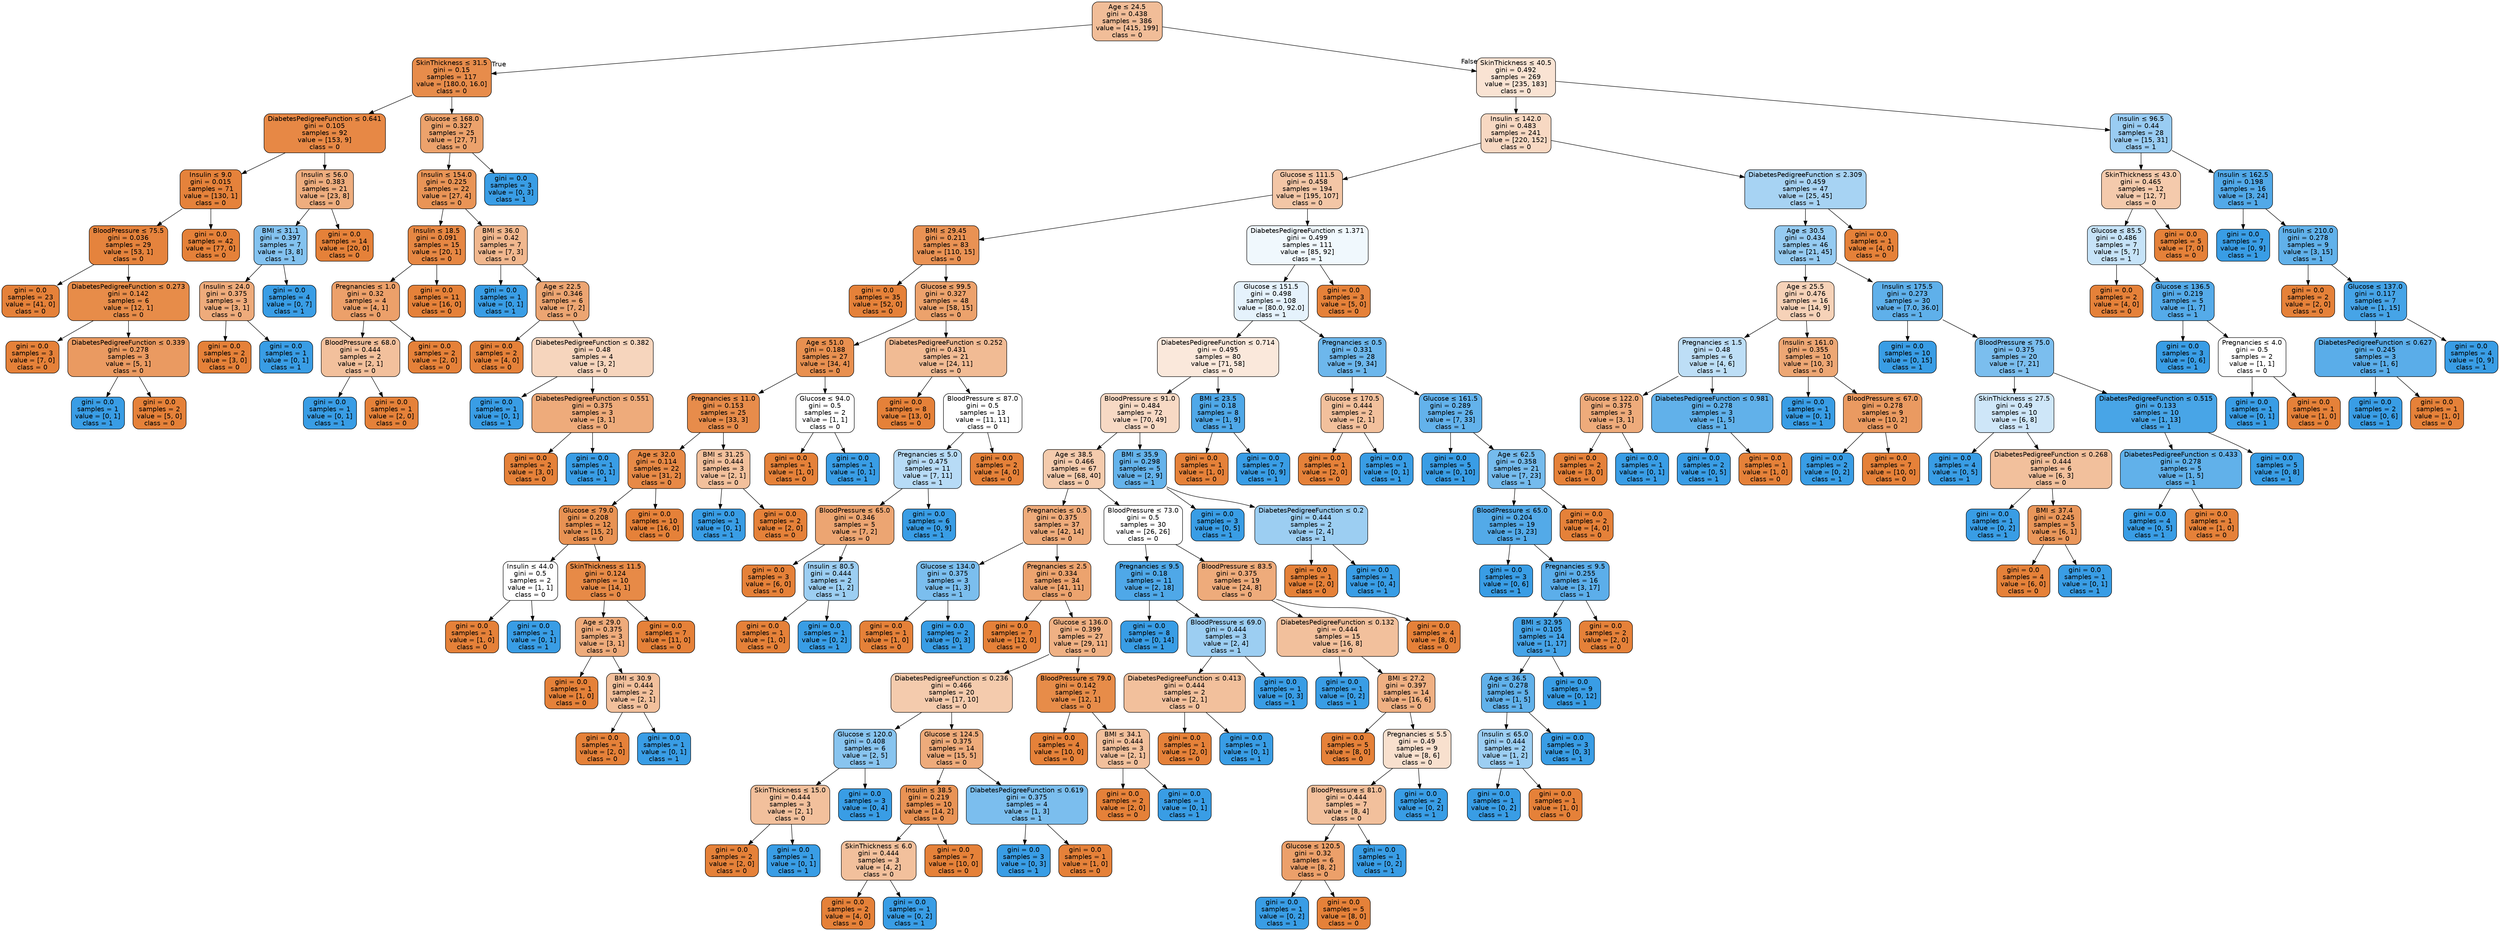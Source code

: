digraph Tree {
node [shape=box, style="filled, rounded", color="black", fontname="helvetica"] ;
edge [fontname="helvetica"] ;
0 [label=<Age &le; 24.5<br/>gini = 0.438<br/>samples = 386<br/>value = [415, 199]<br/>class = 0>, fillcolor="#f1bd98"] ;
1 [label=<SkinThickness &le; 31.5<br/>gini = 0.15<br/>samples = 117<br/>value = [180.0, 16.0]<br/>class = 0>, fillcolor="#e78c4b"] ;
0 -> 1 [labeldistance=2.5, labelangle=45, headlabel="True"] ;
2 [label=<DiabetesPedigreeFunction &le; 0.641<br/>gini = 0.105<br/>samples = 92<br/>value = [153, 9]<br/>class = 0>, fillcolor="#e78845"] ;
1 -> 2 ;
3 [label=<Insulin &le; 9.0<br/>gini = 0.015<br/>samples = 71<br/>value = [130, 1]<br/>class = 0>, fillcolor="#e5823b"] ;
2 -> 3 ;
4 [label=<BloodPressure &le; 75.5<br/>gini = 0.036<br/>samples = 29<br/>value = [53, 1]<br/>class = 0>, fillcolor="#e5833d"] ;
3 -> 4 ;
5 [label=<gini = 0.0<br/>samples = 23<br/>value = [41, 0]<br/>class = 0>, fillcolor="#e58139"] ;
4 -> 5 ;
6 [label=<DiabetesPedigreeFunction &le; 0.273<br/>gini = 0.142<br/>samples = 6<br/>value = [12, 1]<br/>class = 0>, fillcolor="#e78c49"] ;
4 -> 6 ;
7 [label=<gini = 0.0<br/>samples = 3<br/>value = [7, 0]<br/>class = 0>, fillcolor="#e58139"] ;
6 -> 7 ;
8 [label=<DiabetesPedigreeFunction &le; 0.339<br/>gini = 0.278<br/>samples = 3<br/>value = [5, 1]<br/>class = 0>, fillcolor="#ea9a61"] ;
6 -> 8 ;
9 [label=<gini = 0.0<br/>samples = 1<br/>value = [0, 1]<br/>class = 1>, fillcolor="#399de5"] ;
8 -> 9 ;
10 [label=<gini = 0.0<br/>samples = 2<br/>value = [5, 0]<br/>class = 0>, fillcolor="#e58139"] ;
8 -> 10 ;
11 [label=<gini = 0.0<br/>samples = 42<br/>value = [77, 0]<br/>class = 0>, fillcolor="#e58139"] ;
3 -> 11 ;
12 [label=<Insulin &le; 56.0<br/>gini = 0.383<br/>samples = 21<br/>value = [23, 8]<br/>class = 0>, fillcolor="#eead7e"] ;
2 -> 12 ;
13 [label=<BMI &le; 31.1<br/>gini = 0.397<br/>samples = 7<br/>value = [3, 8]<br/>class = 1>, fillcolor="#83c2ef"] ;
12 -> 13 ;
14 [label=<Insulin &le; 24.0<br/>gini = 0.375<br/>samples = 3<br/>value = [3, 1]<br/>class = 0>, fillcolor="#eeab7b"] ;
13 -> 14 ;
15 [label=<gini = 0.0<br/>samples = 2<br/>value = [3, 0]<br/>class = 0>, fillcolor="#e58139"] ;
14 -> 15 ;
16 [label=<gini = 0.0<br/>samples = 1<br/>value = [0, 1]<br/>class = 1>, fillcolor="#399de5"] ;
14 -> 16 ;
17 [label=<gini = 0.0<br/>samples = 4<br/>value = [0, 7]<br/>class = 1>, fillcolor="#399de5"] ;
13 -> 17 ;
18 [label=<gini = 0.0<br/>samples = 14<br/>value = [20, 0]<br/>class = 0>, fillcolor="#e58139"] ;
12 -> 18 ;
19 [label=<Glucose &le; 168.0<br/>gini = 0.327<br/>samples = 25<br/>value = [27, 7]<br/>class = 0>, fillcolor="#eca26c"] ;
1 -> 19 ;
20 [label=<Insulin &le; 154.0<br/>gini = 0.225<br/>samples = 22<br/>value = [27, 4]<br/>class = 0>, fillcolor="#e99456"] ;
19 -> 20 ;
21 [label=<Insulin &le; 18.5<br/>gini = 0.091<br/>samples = 15<br/>value = [20, 1]<br/>class = 0>, fillcolor="#e68743"] ;
20 -> 21 ;
22 [label=<Pregnancies &le; 1.0<br/>gini = 0.32<br/>samples = 4<br/>value = [4, 1]<br/>class = 0>, fillcolor="#eca06a"] ;
21 -> 22 ;
23 [label=<BloodPressure &le; 68.0<br/>gini = 0.444<br/>samples = 2<br/>value = [2, 1]<br/>class = 0>, fillcolor="#f2c09c"] ;
22 -> 23 ;
24 [label=<gini = 0.0<br/>samples = 1<br/>value = [0, 1]<br/>class = 1>, fillcolor="#399de5"] ;
23 -> 24 ;
25 [label=<gini = 0.0<br/>samples = 1<br/>value = [2, 0]<br/>class = 0>, fillcolor="#e58139"] ;
23 -> 25 ;
26 [label=<gini = 0.0<br/>samples = 2<br/>value = [2, 0]<br/>class = 0>, fillcolor="#e58139"] ;
22 -> 26 ;
27 [label=<gini = 0.0<br/>samples = 11<br/>value = [16, 0]<br/>class = 0>, fillcolor="#e58139"] ;
21 -> 27 ;
28 [label=<BMI &le; 36.0<br/>gini = 0.42<br/>samples = 7<br/>value = [7, 3]<br/>class = 0>, fillcolor="#f0b78e"] ;
20 -> 28 ;
29 [label=<gini = 0.0<br/>samples = 1<br/>value = [0, 1]<br/>class = 1>, fillcolor="#399de5"] ;
28 -> 29 ;
30 [label=<Age &le; 22.5<br/>gini = 0.346<br/>samples = 6<br/>value = [7, 2]<br/>class = 0>, fillcolor="#eca572"] ;
28 -> 30 ;
31 [label=<gini = 0.0<br/>samples = 2<br/>value = [4, 0]<br/>class = 0>, fillcolor="#e58139"] ;
30 -> 31 ;
32 [label=<DiabetesPedigreeFunction &le; 0.382<br/>gini = 0.48<br/>samples = 4<br/>value = [3, 2]<br/>class = 0>, fillcolor="#f6d5bd"] ;
30 -> 32 ;
33 [label=<gini = 0.0<br/>samples = 1<br/>value = [0, 1]<br/>class = 1>, fillcolor="#399de5"] ;
32 -> 33 ;
34 [label=<DiabetesPedigreeFunction &le; 0.551<br/>gini = 0.375<br/>samples = 3<br/>value = [3, 1]<br/>class = 0>, fillcolor="#eeab7b"] ;
32 -> 34 ;
35 [label=<gini = 0.0<br/>samples = 2<br/>value = [3, 0]<br/>class = 0>, fillcolor="#e58139"] ;
34 -> 35 ;
36 [label=<gini = 0.0<br/>samples = 1<br/>value = [0, 1]<br/>class = 1>, fillcolor="#399de5"] ;
34 -> 36 ;
37 [label=<gini = 0.0<br/>samples = 3<br/>value = [0, 3]<br/>class = 1>, fillcolor="#399de5"] ;
19 -> 37 ;
38 [label=<SkinThickness &le; 40.5<br/>gini = 0.492<br/>samples = 269<br/>value = [235, 183]<br/>class = 0>, fillcolor="#f9e3d3"] ;
0 -> 38 [labeldistance=2.5, labelangle=-45, headlabel="False"] ;
39 [label=<Insulin &le; 142.0<br/>gini = 0.483<br/>samples = 241<br/>value = [220, 152]<br/>class = 0>, fillcolor="#f7d8c2"] ;
38 -> 39 ;
40 [label=<Glucose &le; 111.5<br/>gini = 0.458<br/>samples = 194<br/>value = [195, 107]<br/>class = 0>, fillcolor="#f3c6a6"] ;
39 -> 40 ;
41 [label=<BMI &le; 29.45<br/>gini = 0.211<br/>samples = 83<br/>value = [110, 15]<br/>class = 0>, fillcolor="#e99254"] ;
40 -> 41 ;
42 [label=<gini = 0.0<br/>samples = 35<br/>value = [52, 0]<br/>class = 0>, fillcolor="#e58139"] ;
41 -> 42 ;
43 [label=<Glucose &le; 99.5<br/>gini = 0.327<br/>samples = 48<br/>value = [58, 15]<br/>class = 0>, fillcolor="#eca26c"] ;
41 -> 43 ;
44 [label=<Age &le; 51.0<br/>gini = 0.188<br/>samples = 27<br/>value = [34, 4]<br/>class = 0>, fillcolor="#e89050"] ;
43 -> 44 ;
45 [label=<Pregnancies &le; 11.0<br/>gini = 0.153<br/>samples = 25<br/>value = [33, 3]<br/>class = 0>, fillcolor="#e78c4b"] ;
44 -> 45 ;
46 [label=<Age &le; 32.0<br/>gini = 0.114<br/>samples = 22<br/>value = [31, 2]<br/>class = 0>, fillcolor="#e78946"] ;
45 -> 46 ;
47 [label=<Glucose &le; 79.0<br/>gini = 0.208<br/>samples = 12<br/>value = [15, 2]<br/>class = 0>, fillcolor="#e89253"] ;
46 -> 47 ;
48 [label=<Insulin &le; 44.0<br/>gini = 0.5<br/>samples = 2<br/>value = [1, 1]<br/>class = 0>, fillcolor="#ffffff"] ;
47 -> 48 ;
49 [label=<gini = 0.0<br/>samples = 1<br/>value = [1, 0]<br/>class = 0>, fillcolor="#e58139"] ;
48 -> 49 ;
50 [label=<gini = 0.0<br/>samples = 1<br/>value = [0, 1]<br/>class = 1>, fillcolor="#399de5"] ;
48 -> 50 ;
51 [label=<SkinThickness &le; 11.5<br/>gini = 0.124<br/>samples = 10<br/>value = [14, 1]<br/>class = 0>, fillcolor="#e78a47"] ;
47 -> 51 ;
52 [label=<Age &le; 29.0<br/>gini = 0.375<br/>samples = 3<br/>value = [3, 1]<br/>class = 0>, fillcolor="#eeab7b"] ;
51 -> 52 ;
53 [label=<gini = 0.0<br/>samples = 1<br/>value = [1, 0]<br/>class = 0>, fillcolor="#e58139"] ;
52 -> 53 ;
54 [label=<BMI &le; 30.9<br/>gini = 0.444<br/>samples = 2<br/>value = [2, 1]<br/>class = 0>, fillcolor="#f2c09c"] ;
52 -> 54 ;
55 [label=<gini = 0.0<br/>samples = 1<br/>value = [2, 0]<br/>class = 0>, fillcolor="#e58139"] ;
54 -> 55 ;
56 [label=<gini = 0.0<br/>samples = 1<br/>value = [0, 1]<br/>class = 1>, fillcolor="#399de5"] ;
54 -> 56 ;
57 [label=<gini = 0.0<br/>samples = 7<br/>value = [11, 0]<br/>class = 0>, fillcolor="#e58139"] ;
51 -> 57 ;
58 [label=<gini = 0.0<br/>samples = 10<br/>value = [16, 0]<br/>class = 0>, fillcolor="#e58139"] ;
46 -> 58 ;
59 [label=<BMI &le; 31.25<br/>gini = 0.444<br/>samples = 3<br/>value = [2, 1]<br/>class = 0>, fillcolor="#f2c09c"] ;
45 -> 59 ;
60 [label=<gini = 0.0<br/>samples = 1<br/>value = [0, 1]<br/>class = 1>, fillcolor="#399de5"] ;
59 -> 60 ;
61 [label=<gini = 0.0<br/>samples = 2<br/>value = [2, 0]<br/>class = 0>, fillcolor="#e58139"] ;
59 -> 61 ;
62 [label=<Glucose &le; 94.0<br/>gini = 0.5<br/>samples = 2<br/>value = [1, 1]<br/>class = 0>, fillcolor="#ffffff"] ;
44 -> 62 ;
63 [label=<gini = 0.0<br/>samples = 1<br/>value = [1, 0]<br/>class = 0>, fillcolor="#e58139"] ;
62 -> 63 ;
64 [label=<gini = 0.0<br/>samples = 1<br/>value = [0, 1]<br/>class = 1>, fillcolor="#399de5"] ;
62 -> 64 ;
65 [label=<DiabetesPedigreeFunction &le; 0.252<br/>gini = 0.431<br/>samples = 21<br/>value = [24, 11]<br/>class = 0>, fillcolor="#f1bb94"] ;
43 -> 65 ;
66 [label=<gini = 0.0<br/>samples = 8<br/>value = [13, 0]<br/>class = 0>, fillcolor="#e58139"] ;
65 -> 66 ;
67 [label=<BloodPressure &le; 87.0<br/>gini = 0.5<br/>samples = 13<br/>value = [11, 11]<br/>class = 0>, fillcolor="#ffffff"] ;
65 -> 67 ;
68 [label=<Pregnancies &le; 5.0<br/>gini = 0.475<br/>samples = 11<br/>value = [7, 11]<br/>class = 1>, fillcolor="#b7dbf6"] ;
67 -> 68 ;
69 [label=<BloodPressure &le; 65.0<br/>gini = 0.346<br/>samples = 5<br/>value = [7, 2]<br/>class = 0>, fillcolor="#eca572"] ;
68 -> 69 ;
70 [label=<gini = 0.0<br/>samples = 3<br/>value = [6, 0]<br/>class = 0>, fillcolor="#e58139"] ;
69 -> 70 ;
71 [label=<Insulin &le; 80.5<br/>gini = 0.444<br/>samples = 2<br/>value = [1, 2]<br/>class = 1>, fillcolor="#9ccef2"] ;
69 -> 71 ;
72 [label=<gini = 0.0<br/>samples = 1<br/>value = [1, 0]<br/>class = 0>, fillcolor="#e58139"] ;
71 -> 72 ;
73 [label=<gini = 0.0<br/>samples = 1<br/>value = [0, 2]<br/>class = 1>, fillcolor="#399de5"] ;
71 -> 73 ;
74 [label=<gini = 0.0<br/>samples = 6<br/>value = [0, 9]<br/>class = 1>, fillcolor="#399de5"] ;
68 -> 74 ;
75 [label=<gini = 0.0<br/>samples = 2<br/>value = [4, 0]<br/>class = 0>, fillcolor="#e58139"] ;
67 -> 75 ;
76 [label=<DiabetesPedigreeFunction &le; 1.371<br/>gini = 0.499<br/>samples = 111<br/>value = [85, 92]<br/>class = 1>, fillcolor="#f0f8fd"] ;
40 -> 76 ;
77 [label=<Glucose &le; 151.5<br/>gini = 0.498<br/>samples = 108<br/>value = [80.0, 92.0]<br/>class = 1>, fillcolor="#e5f2fc"] ;
76 -> 77 ;
78 [label=<DiabetesPedigreeFunction &le; 0.714<br/>gini = 0.495<br/>samples = 80<br/>value = [71, 58]<br/>class = 0>, fillcolor="#fae8db"] ;
77 -> 78 ;
79 [label=<BloodPressure &le; 91.0<br/>gini = 0.484<br/>samples = 72<br/>value = [70, 49]<br/>class = 0>, fillcolor="#f7d9c4"] ;
78 -> 79 ;
80 [label=<Age &le; 38.5<br/>gini = 0.466<br/>samples = 67<br/>value = [68, 40]<br/>class = 0>, fillcolor="#f4cbad"] ;
79 -> 80 ;
81 [label=<Pregnancies &le; 0.5<br/>gini = 0.375<br/>samples = 37<br/>value = [42, 14]<br/>class = 0>, fillcolor="#eeab7b"] ;
80 -> 81 ;
82 [label=<Glucose &le; 134.0<br/>gini = 0.375<br/>samples = 3<br/>value = [1, 3]<br/>class = 1>, fillcolor="#7bbeee"] ;
81 -> 82 ;
83 [label=<gini = 0.0<br/>samples = 1<br/>value = [1, 0]<br/>class = 0>, fillcolor="#e58139"] ;
82 -> 83 ;
84 [label=<gini = 0.0<br/>samples = 2<br/>value = [0, 3]<br/>class = 1>, fillcolor="#399de5"] ;
82 -> 84 ;
85 [label=<Pregnancies &le; 2.5<br/>gini = 0.334<br/>samples = 34<br/>value = [41, 11]<br/>class = 0>, fillcolor="#eca36e"] ;
81 -> 85 ;
86 [label=<gini = 0.0<br/>samples = 7<br/>value = [12, 0]<br/>class = 0>, fillcolor="#e58139"] ;
85 -> 86 ;
87 [label=<Glucose &le; 136.0<br/>gini = 0.399<br/>samples = 27<br/>value = [29, 11]<br/>class = 0>, fillcolor="#efb184"] ;
85 -> 87 ;
88 [label=<DiabetesPedigreeFunction &le; 0.236<br/>gini = 0.466<br/>samples = 20<br/>value = [17, 10]<br/>class = 0>, fillcolor="#f4cbad"] ;
87 -> 88 ;
89 [label=<Glucose &le; 120.0<br/>gini = 0.408<br/>samples = 6<br/>value = [2, 5]<br/>class = 1>, fillcolor="#88c4ef"] ;
88 -> 89 ;
90 [label=<SkinThickness &le; 15.0<br/>gini = 0.444<br/>samples = 3<br/>value = [2, 1]<br/>class = 0>, fillcolor="#f2c09c"] ;
89 -> 90 ;
91 [label=<gini = 0.0<br/>samples = 2<br/>value = [2, 0]<br/>class = 0>, fillcolor="#e58139"] ;
90 -> 91 ;
92 [label=<gini = 0.0<br/>samples = 1<br/>value = [0, 1]<br/>class = 1>, fillcolor="#399de5"] ;
90 -> 92 ;
93 [label=<gini = 0.0<br/>samples = 3<br/>value = [0, 4]<br/>class = 1>, fillcolor="#399de5"] ;
89 -> 93 ;
94 [label=<Glucose &le; 124.5<br/>gini = 0.375<br/>samples = 14<br/>value = [15, 5]<br/>class = 0>, fillcolor="#eeab7b"] ;
88 -> 94 ;
95 [label=<Insulin &le; 38.5<br/>gini = 0.219<br/>samples = 10<br/>value = [14, 2]<br/>class = 0>, fillcolor="#e99355"] ;
94 -> 95 ;
96 [label=<SkinThickness &le; 6.0<br/>gini = 0.444<br/>samples = 3<br/>value = [4, 2]<br/>class = 0>, fillcolor="#f2c09c"] ;
95 -> 96 ;
97 [label=<gini = 0.0<br/>samples = 2<br/>value = [4, 0]<br/>class = 0>, fillcolor="#e58139"] ;
96 -> 97 ;
98 [label=<gini = 0.0<br/>samples = 1<br/>value = [0, 2]<br/>class = 1>, fillcolor="#399de5"] ;
96 -> 98 ;
99 [label=<gini = 0.0<br/>samples = 7<br/>value = [10, 0]<br/>class = 0>, fillcolor="#e58139"] ;
95 -> 99 ;
100 [label=<DiabetesPedigreeFunction &le; 0.619<br/>gini = 0.375<br/>samples = 4<br/>value = [1, 3]<br/>class = 1>, fillcolor="#7bbeee"] ;
94 -> 100 ;
101 [label=<gini = 0.0<br/>samples = 3<br/>value = [0, 3]<br/>class = 1>, fillcolor="#399de5"] ;
100 -> 101 ;
102 [label=<gini = 0.0<br/>samples = 1<br/>value = [1, 0]<br/>class = 0>, fillcolor="#e58139"] ;
100 -> 102 ;
103 [label=<BloodPressure &le; 79.0<br/>gini = 0.142<br/>samples = 7<br/>value = [12, 1]<br/>class = 0>, fillcolor="#e78c49"] ;
87 -> 103 ;
104 [label=<gini = 0.0<br/>samples = 4<br/>value = [10, 0]<br/>class = 0>, fillcolor="#e58139"] ;
103 -> 104 ;
105 [label=<BMI &le; 34.1<br/>gini = 0.444<br/>samples = 3<br/>value = [2, 1]<br/>class = 0>, fillcolor="#f2c09c"] ;
103 -> 105 ;
106 [label=<gini = 0.0<br/>samples = 2<br/>value = [2, 0]<br/>class = 0>, fillcolor="#e58139"] ;
105 -> 106 ;
107 [label=<gini = 0.0<br/>samples = 1<br/>value = [0, 1]<br/>class = 1>, fillcolor="#399de5"] ;
105 -> 107 ;
108 [label=<BloodPressure &le; 73.0<br/>gini = 0.5<br/>samples = 30<br/>value = [26, 26]<br/>class = 0>, fillcolor="#ffffff"] ;
80 -> 108 ;
109 [label=<Pregnancies &le; 9.5<br/>gini = 0.18<br/>samples = 11<br/>value = [2, 18]<br/>class = 1>, fillcolor="#4fa8e8"] ;
108 -> 109 ;
110 [label=<gini = 0.0<br/>samples = 8<br/>value = [0, 14]<br/>class = 1>, fillcolor="#399de5"] ;
109 -> 110 ;
111 [label=<BloodPressure &le; 69.0<br/>gini = 0.444<br/>samples = 3<br/>value = [2, 4]<br/>class = 1>, fillcolor="#9ccef2"] ;
109 -> 111 ;
112 [label=<DiabetesPedigreeFunction &le; 0.413<br/>gini = 0.444<br/>samples = 2<br/>value = [2, 1]<br/>class = 0>, fillcolor="#f2c09c"] ;
111 -> 112 ;
113 [label=<gini = 0.0<br/>samples = 1<br/>value = [2, 0]<br/>class = 0>, fillcolor="#e58139"] ;
112 -> 113 ;
114 [label=<gini = 0.0<br/>samples = 1<br/>value = [0, 1]<br/>class = 1>, fillcolor="#399de5"] ;
112 -> 114 ;
115 [label=<gini = 0.0<br/>samples = 1<br/>value = [0, 3]<br/>class = 1>, fillcolor="#399de5"] ;
111 -> 115 ;
116 [label=<BloodPressure &le; 83.5<br/>gini = 0.375<br/>samples = 19<br/>value = [24, 8]<br/>class = 0>, fillcolor="#eeab7b"] ;
108 -> 116 ;
117 [label=<DiabetesPedigreeFunction &le; 0.132<br/>gini = 0.444<br/>samples = 15<br/>value = [16, 8]<br/>class = 0>, fillcolor="#f2c09c"] ;
116 -> 117 ;
118 [label=<gini = 0.0<br/>samples = 1<br/>value = [0, 2]<br/>class = 1>, fillcolor="#399de5"] ;
117 -> 118 ;
119 [label=<BMI &le; 27.2<br/>gini = 0.397<br/>samples = 14<br/>value = [16, 6]<br/>class = 0>, fillcolor="#efb083"] ;
117 -> 119 ;
120 [label=<gini = 0.0<br/>samples = 5<br/>value = [8, 0]<br/>class = 0>, fillcolor="#e58139"] ;
119 -> 120 ;
121 [label=<Pregnancies &le; 5.5<br/>gini = 0.49<br/>samples = 9<br/>value = [8, 6]<br/>class = 0>, fillcolor="#f8e0ce"] ;
119 -> 121 ;
122 [label=<BloodPressure &le; 81.0<br/>gini = 0.444<br/>samples = 7<br/>value = [8, 4]<br/>class = 0>, fillcolor="#f2c09c"] ;
121 -> 122 ;
123 [label=<Glucose &le; 120.5<br/>gini = 0.32<br/>samples = 6<br/>value = [8, 2]<br/>class = 0>, fillcolor="#eca06a"] ;
122 -> 123 ;
124 [label=<gini = 0.0<br/>samples = 1<br/>value = [0, 2]<br/>class = 1>, fillcolor="#399de5"] ;
123 -> 124 ;
125 [label=<gini = 0.0<br/>samples = 5<br/>value = [8, 0]<br/>class = 0>, fillcolor="#e58139"] ;
123 -> 125 ;
126 [label=<gini = 0.0<br/>samples = 1<br/>value = [0, 2]<br/>class = 1>, fillcolor="#399de5"] ;
122 -> 126 ;
127 [label=<gini = 0.0<br/>samples = 2<br/>value = [0, 2]<br/>class = 1>, fillcolor="#399de5"] ;
121 -> 127 ;
128 [label=<gini = 0.0<br/>samples = 4<br/>value = [8, 0]<br/>class = 0>, fillcolor="#e58139"] ;
116 -> 128 ;
129 [label=<BMI &le; 35.9<br/>gini = 0.298<br/>samples = 5<br/>value = [2, 9]<br/>class = 1>, fillcolor="#65b3eb"] ;
79 -> 129 ;
130 [label=<gini = 0.0<br/>samples = 3<br/>value = [0, 5]<br/>class = 1>, fillcolor="#399de5"] ;
129 -> 130 ;
131 [label=<DiabetesPedigreeFunction &le; 0.2<br/>gini = 0.444<br/>samples = 2<br/>value = [2, 4]<br/>class = 1>, fillcolor="#9ccef2"] ;
129 -> 131 ;
132 [label=<gini = 0.0<br/>samples = 1<br/>value = [2, 0]<br/>class = 0>, fillcolor="#e58139"] ;
131 -> 132 ;
133 [label=<gini = 0.0<br/>samples = 1<br/>value = [0, 4]<br/>class = 1>, fillcolor="#399de5"] ;
131 -> 133 ;
134 [label=<BMI &le; 23.5<br/>gini = 0.18<br/>samples = 8<br/>value = [1, 9]<br/>class = 1>, fillcolor="#4fa8e8"] ;
78 -> 134 ;
135 [label=<gini = 0.0<br/>samples = 1<br/>value = [1, 0]<br/>class = 0>, fillcolor="#e58139"] ;
134 -> 135 ;
136 [label=<gini = 0.0<br/>samples = 7<br/>value = [0, 9]<br/>class = 1>, fillcolor="#399de5"] ;
134 -> 136 ;
137 [label=<Pregnancies &le; 0.5<br/>gini = 0.331<br/>samples = 28<br/>value = [9, 34]<br/>class = 1>, fillcolor="#6db7ec"] ;
77 -> 137 ;
138 [label=<Glucose &le; 170.5<br/>gini = 0.444<br/>samples = 2<br/>value = [2, 1]<br/>class = 0>, fillcolor="#f2c09c"] ;
137 -> 138 ;
139 [label=<gini = 0.0<br/>samples = 1<br/>value = [2, 0]<br/>class = 0>, fillcolor="#e58139"] ;
138 -> 139 ;
140 [label=<gini = 0.0<br/>samples = 1<br/>value = [0, 1]<br/>class = 1>, fillcolor="#399de5"] ;
138 -> 140 ;
141 [label=<Glucose &le; 161.5<br/>gini = 0.289<br/>samples = 26<br/>value = [7, 33]<br/>class = 1>, fillcolor="#63b2eb"] ;
137 -> 141 ;
142 [label=<gini = 0.0<br/>samples = 5<br/>value = [0, 10]<br/>class = 1>, fillcolor="#399de5"] ;
141 -> 142 ;
143 [label=<Age &le; 62.5<br/>gini = 0.358<br/>samples = 21<br/>value = [7, 23]<br/>class = 1>, fillcolor="#75bbed"] ;
141 -> 143 ;
144 [label=<BloodPressure &le; 65.0<br/>gini = 0.204<br/>samples = 19<br/>value = [3, 23]<br/>class = 1>, fillcolor="#53aae8"] ;
143 -> 144 ;
145 [label=<gini = 0.0<br/>samples = 3<br/>value = [0, 6]<br/>class = 1>, fillcolor="#399de5"] ;
144 -> 145 ;
146 [label=<Pregnancies &le; 9.5<br/>gini = 0.255<br/>samples = 16<br/>value = [3, 17]<br/>class = 1>, fillcolor="#5caeea"] ;
144 -> 146 ;
147 [label=<BMI &le; 32.95<br/>gini = 0.105<br/>samples = 14<br/>value = [1, 17]<br/>class = 1>, fillcolor="#45a3e7"] ;
146 -> 147 ;
148 [label=<Age &le; 36.5<br/>gini = 0.278<br/>samples = 5<br/>value = [1, 5]<br/>class = 1>, fillcolor="#61b1ea"] ;
147 -> 148 ;
149 [label=<Insulin &le; 65.0<br/>gini = 0.444<br/>samples = 2<br/>value = [1, 2]<br/>class = 1>, fillcolor="#9ccef2"] ;
148 -> 149 ;
150 [label=<gini = 0.0<br/>samples = 1<br/>value = [0, 2]<br/>class = 1>, fillcolor="#399de5"] ;
149 -> 150 ;
151 [label=<gini = 0.0<br/>samples = 1<br/>value = [1, 0]<br/>class = 0>, fillcolor="#e58139"] ;
149 -> 151 ;
152 [label=<gini = 0.0<br/>samples = 3<br/>value = [0, 3]<br/>class = 1>, fillcolor="#399de5"] ;
148 -> 152 ;
153 [label=<gini = 0.0<br/>samples = 9<br/>value = [0, 12]<br/>class = 1>, fillcolor="#399de5"] ;
147 -> 153 ;
154 [label=<gini = 0.0<br/>samples = 2<br/>value = [2, 0]<br/>class = 0>, fillcolor="#e58139"] ;
146 -> 154 ;
155 [label=<gini = 0.0<br/>samples = 2<br/>value = [4, 0]<br/>class = 0>, fillcolor="#e58139"] ;
143 -> 155 ;
156 [label=<gini = 0.0<br/>samples = 3<br/>value = [5, 0]<br/>class = 0>, fillcolor="#e58139"] ;
76 -> 156 ;
157 [label=<DiabetesPedigreeFunction &le; 2.309<br/>gini = 0.459<br/>samples = 47<br/>value = [25, 45]<br/>class = 1>, fillcolor="#a7d3f3"] ;
39 -> 157 ;
158 [label=<Age &le; 30.5<br/>gini = 0.434<br/>samples = 46<br/>value = [21, 45]<br/>class = 1>, fillcolor="#95cbf1"] ;
157 -> 158 ;
159 [label=<Age &le; 25.5<br/>gini = 0.476<br/>samples = 16<br/>value = [14, 9]<br/>class = 0>, fillcolor="#f6d2b8"] ;
158 -> 159 ;
160 [label=<Pregnancies &le; 1.5<br/>gini = 0.48<br/>samples = 6<br/>value = [4, 6]<br/>class = 1>, fillcolor="#bddef6"] ;
159 -> 160 ;
161 [label=<Glucose &le; 122.0<br/>gini = 0.375<br/>samples = 3<br/>value = [3, 1]<br/>class = 0>, fillcolor="#eeab7b"] ;
160 -> 161 ;
162 [label=<gini = 0.0<br/>samples = 2<br/>value = [3, 0]<br/>class = 0>, fillcolor="#e58139"] ;
161 -> 162 ;
163 [label=<gini = 0.0<br/>samples = 1<br/>value = [0, 1]<br/>class = 1>, fillcolor="#399de5"] ;
161 -> 163 ;
164 [label=<DiabetesPedigreeFunction &le; 0.981<br/>gini = 0.278<br/>samples = 3<br/>value = [1, 5]<br/>class = 1>, fillcolor="#61b1ea"] ;
160 -> 164 ;
165 [label=<gini = 0.0<br/>samples = 2<br/>value = [0, 5]<br/>class = 1>, fillcolor="#399de5"] ;
164 -> 165 ;
166 [label=<gini = 0.0<br/>samples = 1<br/>value = [1, 0]<br/>class = 0>, fillcolor="#e58139"] ;
164 -> 166 ;
167 [label=<Insulin &le; 161.0<br/>gini = 0.355<br/>samples = 10<br/>value = [10, 3]<br/>class = 0>, fillcolor="#eda774"] ;
159 -> 167 ;
168 [label=<gini = 0.0<br/>samples = 1<br/>value = [0, 1]<br/>class = 1>, fillcolor="#399de5"] ;
167 -> 168 ;
169 [label=<BloodPressure &le; 67.0<br/>gini = 0.278<br/>samples = 9<br/>value = [10, 2]<br/>class = 0>, fillcolor="#ea9a61"] ;
167 -> 169 ;
170 [label=<gini = 0.0<br/>samples = 2<br/>value = [0, 2]<br/>class = 1>, fillcolor="#399de5"] ;
169 -> 170 ;
171 [label=<gini = 0.0<br/>samples = 7<br/>value = [10, 0]<br/>class = 0>, fillcolor="#e58139"] ;
169 -> 171 ;
172 [label=<Insulin &le; 175.5<br/>gini = 0.273<br/>samples = 30<br/>value = [7.0, 36.0]<br/>class = 1>, fillcolor="#5fb0ea"] ;
158 -> 172 ;
173 [label=<gini = 0.0<br/>samples = 10<br/>value = [0, 15]<br/>class = 1>, fillcolor="#399de5"] ;
172 -> 173 ;
174 [label=<BloodPressure &le; 75.0<br/>gini = 0.375<br/>samples = 20<br/>value = [7, 21]<br/>class = 1>, fillcolor="#7bbeee"] ;
172 -> 174 ;
175 [label=<SkinThickness &le; 27.5<br/>gini = 0.49<br/>samples = 10<br/>value = [6, 8]<br/>class = 1>, fillcolor="#cee6f8"] ;
174 -> 175 ;
176 [label=<gini = 0.0<br/>samples = 4<br/>value = [0, 5]<br/>class = 1>, fillcolor="#399de5"] ;
175 -> 176 ;
177 [label=<DiabetesPedigreeFunction &le; 0.268<br/>gini = 0.444<br/>samples = 6<br/>value = [6, 3]<br/>class = 0>, fillcolor="#f2c09c"] ;
175 -> 177 ;
178 [label=<gini = 0.0<br/>samples = 1<br/>value = [0, 2]<br/>class = 1>, fillcolor="#399de5"] ;
177 -> 178 ;
179 [label=<BMI &le; 37.4<br/>gini = 0.245<br/>samples = 5<br/>value = [6, 1]<br/>class = 0>, fillcolor="#e9965a"] ;
177 -> 179 ;
180 [label=<gini = 0.0<br/>samples = 4<br/>value = [6, 0]<br/>class = 0>, fillcolor="#e58139"] ;
179 -> 180 ;
181 [label=<gini = 0.0<br/>samples = 1<br/>value = [0, 1]<br/>class = 1>, fillcolor="#399de5"] ;
179 -> 181 ;
182 [label=<DiabetesPedigreeFunction &le; 0.515<br/>gini = 0.133<br/>samples = 10<br/>value = [1, 13]<br/>class = 1>, fillcolor="#48a5e7"] ;
174 -> 182 ;
183 [label=<DiabetesPedigreeFunction &le; 0.433<br/>gini = 0.278<br/>samples = 5<br/>value = [1, 5]<br/>class = 1>, fillcolor="#61b1ea"] ;
182 -> 183 ;
184 [label=<gini = 0.0<br/>samples = 4<br/>value = [0, 5]<br/>class = 1>, fillcolor="#399de5"] ;
183 -> 184 ;
185 [label=<gini = 0.0<br/>samples = 1<br/>value = [1, 0]<br/>class = 0>, fillcolor="#e58139"] ;
183 -> 185 ;
186 [label=<gini = 0.0<br/>samples = 5<br/>value = [0, 8]<br/>class = 1>, fillcolor="#399de5"] ;
182 -> 186 ;
187 [label=<gini = 0.0<br/>samples = 1<br/>value = [4, 0]<br/>class = 0>, fillcolor="#e58139"] ;
157 -> 187 ;
188 [label=<Insulin &le; 96.5<br/>gini = 0.44<br/>samples = 28<br/>value = [15, 31]<br/>class = 1>, fillcolor="#99ccf2"] ;
38 -> 188 ;
189 [label=<SkinThickness &le; 43.0<br/>gini = 0.465<br/>samples = 12<br/>value = [12, 7]<br/>class = 0>, fillcolor="#f4caac"] ;
188 -> 189 ;
190 [label=<Glucose &le; 85.5<br/>gini = 0.486<br/>samples = 7<br/>value = [5, 7]<br/>class = 1>, fillcolor="#c6e3f8"] ;
189 -> 190 ;
191 [label=<gini = 0.0<br/>samples = 2<br/>value = [4, 0]<br/>class = 0>, fillcolor="#e58139"] ;
190 -> 191 ;
192 [label=<Glucose &le; 136.5<br/>gini = 0.219<br/>samples = 5<br/>value = [1, 7]<br/>class = 1>, fillcolor="#55abe9"] ;
190 -> 192 ;
193 [label=<gini = 0.0<br/>samples = 3<br/>value = [0, 6]<br/>class = 1>, fillcolor="#399de5"] ;
192 -> 193 ;
194 [label=<Pregnancies &le; 4.0<br/>gini = 0.5<br/>samples = 2<br/>value = [1, 1]<br/>class = 0>, fillcolor="#ffffff"] ;
192 -> 194 ;
195 [label=<gini = 0.0<br/>samples = 1<br/>value = [0, 1]<br/>class = 1>, fillcolor="#399de5"] ;
194 -> 195 ;
196 [label=<gini = 0.0<br/>samples = 1<br/>value = [1, 0]<br/>class = 0>, fillcolor="#e58139"] ;
194 -> 196 ;
197 [label=<gini = 0.0<br/>samples = 5<br/>value = [7, 0]<br/>class = 0>, fillcolor="#e58139"] ;
189 -> 197 ;
198 [label=<Insulin &le; 162.5<br/>gini = 0.198<br/>samples = 16<br/>value = [3, 24]<br/>class = 1>, fillcolor="#52a9e8"] ;
188 -> 198 ;
199 [label=<gini = 0.0<br/>samples = 7<br/>value = [0, 9]<br/>class = 1>, fillcolor="#399de5"] ;
198 -> 199 ;
200 [label=<Insulin &le; 210.0<br/>gini = 0.278<br/>samples = 9<br/>value = [3, 15]<br/>class = 1>, fillcolor="#61b1ea"] ;
198 -> 200 ;
201 [label=<gini = 0.0<br/>samples = 2<br/>value = [2, 0]<br/>class = 0>, fillcolor="#e58139"] ;
200 -> 201 ;
202 [label=<Glucose &le; 137.0<br/>gini = 0.117<br/>samples = 7<br/>value = [1, 15]<br/>class = 1>, fillcolor="#46a4e7"] ;
200 -> 202 ;
203 [label=<DiabetesPedigreeFunction &le; 0.627<br/>gini = 0.245<br/>samples = 3<br/>value = [1, 6]<br/>class = 1>, fillcolor="#5aade9"] ;
202 -> 203 ;
204 [label=<gini = 0.0<br/>samples = 2<br/>value = [0, 6]<br/>class = 1>, fillcolor="#399de5"] ;
203 -> 204 ;
205 [label=<gini = 0.0<br/>samples = 1<br/>value = [1, 0]<br/>class = 0>, fillcolor="#e58139"] ;
203 -> 205 ;
206 [label=<gini = 0.0<br/>samples = 4<br/>value = [0, 9]<br/>class = 1>, fillcolor="#399de5"] ;
202 -> 206 ;
}